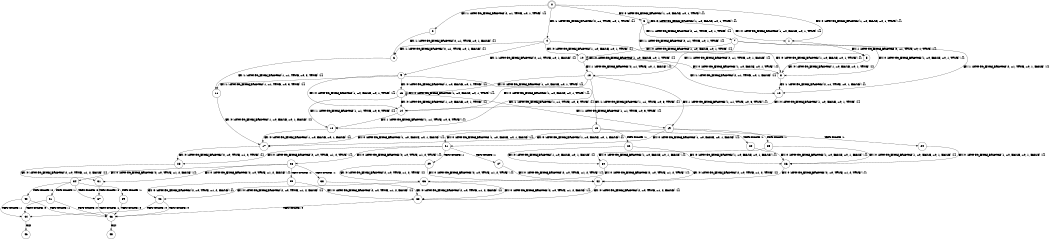 digraph BCG {
size = "7, 10.5";
center = TRUE;
node [shape = circle];
0 [peripheries = 2];
0 -> 1 [label = "EX !0 !ATOMIC_EXCH_BRANCH (1, +0, FALSE, +0, 1, TRUE) !{}"];
0 -> 2 [label = "EX !1 !ATOMIC_EXCH_BRANCH (2, +1, TRUE, +0, 1, TRUE) !{}"];
0 -> 3 [label = "EX !0 !ATOMIC_EXCH_BRANCH (1, +0, FALSE, +0, 1, TRUE) !{}"];
0 -> 4 [label = "EX !1 !ATOMIC_EXCH_BRANCH (2, +1, TRUE, +0, 1, TRUE) !{}"];
1 -> 5 [label = "EX !1 !ATOMIC_EXCH_BRANCH (2, +1, TRUE, +0, 1, TRUE) !{}"];
2 -> 6 [label = "EX !1 !ATOMIC_EXCH_BRANCH (2, +1, TRUE, +0, 1, FALSE) !{}"];
3 -> 1 [label = "EX !0 !ATOMIC_EXCH_BRANCH (1, +0, FALSE, +0, 1, TRUE) !{}"];
3 -> 5 [label = "EX !1 !ATOMIC_EXCH_BRANCH (2, +1, TRUE, +0, 1, TRUE) !{}"];
3 -> 3 [label = "EX !0 !ATOMIC_EXCH_BRANCH (1, +0, FALSE, +0, 1, TRUE) !{}"];
3 -> 7 [label = "EX !1 !ATOMIC_EXCH_BRANCH (2, +1, TRUE, +0, 1, TRUE) !{}"];
4 -> 6 [label = "EX !1 !ATOMIC_EXCH_BRANCH (2, +1, TRUE, +0, 1, FALSE) !{}"];
4 -> 8 [label = "EX !0 !ATOMIC_EXCH_BRANCH (1, +0, FALSE, +0, 1, TRUE) !{}"];
4 -> 9 [label = "EX !1 !ATOMIC_EXCH_BRANCH (2, +1, TRUE, +0, 1, FALSE) !{}"];
4 -> 10 [label = "EX !0 !ATOMIC_EXCH_BRANCH (1, +0, FALSE, +0, 1, TRUE) !{}"];
5 -> 8 [label = "EX !0 !ATOMIC_EXCH_BRANCH (1, +0, FALSE, +0, 1, TRUE) !{}"];
6 -> 11 [label = "EX !1 !ATOMIC_EXCH_BRANCH (1, +1, TRUE, +0, 3, TRUE) !{}"];
7 -> 8 [label = "EX !0 !ATOMIC_EXCH_BRANCH (1, +0, FALSE, +0, 1, TRUE) !{}"];
7 -> 12 [label = "EX !1 !ATOMIC_EXCH_BRANCH (2, +1, TRUE, +0, 1, FALSE) !{}"];
7 -> 10 [label = "EX !0 !ATOMIC_EXCH_BRANCH (1, +0, FALSE, +0, 1, TRUE) !{}"];
7 -> 13 [label = "EX !1 !ATOMIC_EXCH_BRANCH (2, +1, TRUE, +0, 1, FALSE) !{}"];
8 -> 12 [label = "EX !1 !ATOMIC_EXCH_BRANCH (2, +1, TRUE, +0, 1, FALSE) !{}"];
9 -> 11 [label = "EX !1 !ATOMIC_EXCH_BRANCH (1, +1, TRUE, +0, 3, TRUE) !{}"];
9 -> 14 [label = "EX !0 !ATOMIC_EXCH_BRANCH (1, +0, FALSE, +0, 1, TRUE) !{}"];
9 -> 15 [label = "EX !1 !ATOMIC_EXCH_BRANCH (1, +1, TRUE, +0, 3, TRUE) !{}"];
9 -> 16 [label = "EX !0 !ATOMIC_EXCH_BRANCH (1, +0, FALSE, +0, 1, TRUE) !{}"];
10 -> 8 [label = "EX !0 !ATOMIC_EXCH_BRANCH (1, +0, FALSE, +0, 1, TRUE) !{}"];
10 -> 12 [label = "EX !1 !ATOMIC_EXCH_BRANCH (2, +1, TRUE, +0, 1, FALSE) !{}"];
10 -> 10 [label = "EX !0 !ATOMIC_EXCH_BRANCH (1, +0, FALSE, +0, 1, TRUE) !{}"];
10 -> 13 [label = "EX !1 !ATOMIC_EXCH_BRANCH (2, +1, TRUE, +0, 1, FALSE) !{}"];
11 -> 17 [label = "EX !0 !ATOMIC_EXCH_BRANCH (1, +0, FALSE, +0, 1, FALSE) !{}"];
12 -> 14 [label = "EX !0 !ATOMIC_EXCH_BRANCH (1, +0, FALSE, +0, 1, TRUE) !{}"];
13 -> 14 [label = "EX !0 !ATOMIC_EXCH_BRANCH (1, +0, FALSE, +0, 1, TRUE) !{}"];
13 -> 18 [label = "EX !1 !ATOMIC_EXCH_BRANCH (1, +1, TRUE, +0, 3, TRUE) !{}"];
13 -> 16 [label = "EX !0 !ATOMIC_EXCH_BRANCH (1, +0, FALSE, +0, 1, TRUE) !{}"];
13 -> 19 [label = "EX !1 !ATOMIC_EXCH_BRANCH (1, +1, TRUE, +0, 3, TRUE) !{}"];
14 -> 18 [label = "EX !1 !ATOMIC_EXCH_BRANCH (1, +1, TRUE, +0, 3, TRUE) !{}"];
15 -> 17 [label = "EX !0 !ATOMIC_EXCH_BRANCH (1, +0, FALSE, +0, 1, FALSE) !{}"];
15 -> 20 [label = "TERMINATE !1"];
15 -> 21 [label = "EX !0 !ATOMIC_EXCH_BRANCH (1, +0, FALSE, +0, 1, FALSE) !{}"];
15 -> 22 [label = "TERMINATE !1"];
16 -> 14 [label = "EX !0 !ATOMIC_EXCH_BRANCH (1, +0, FALSE, +0, 1, TRUE) !{}"];
16 -> 18 [label = "EX !1 !ATOMIC_EXCH_BRANCH (1, +1, TRUE, +0, 3, TRUE) !{}"];
16 -> 16 [label = "EX !0 !ATOMIC_EXCH_BRANCH (1, +0, FALSE, +0, 1, TRUE) !{}"];
16 -> 19 [label = "EX !1 !ATOMIC_EXCH_BRANCH (1, +1, TRUE, +0, 3, TRUE) !{}"];
17 -> 23 [label = "EX !0 !ATOMIC_EXCH_BRANCH (2, +0, TRUE, +1, 2, TRUE) !{}"];
18 -> 17 [label = "EX !0 !ATOMIC_EXCH_BRANCH (1, +0, FALSE, +0, 1, FALSE) !{}"];
19 -> 17 [label = "EX !0 !ATOMIC_EXCH_BRANCH (1, +0, FALSE, +0, 1, FALSE) !{}"];
19 -> 24 [label = "TERMINATE !1"];
19 -> 21 [label = "EX !0 !ATOMIC_EXCH_BRANCH (1, +0, FALSE, +0, 1, FALSE) !{}"];
19 -> 25 [label = "TERMINATE !1"];
20 -> 26 [label = "EX !0 !ATOMIC_EXCH_BRANCH (1, +0, FALSE, +0, 1, FALSE) !{}"];
21 -> 23 [label = "EX !0 !ATOMIC_EXCH_BRANCH (2, +0, TRUE, +1, 2, TRUE) !{}"];
21 -> 27 [label = "TERMINATE !1"];
21 -> 28 [label = "EX !0 !ATOMIC_EXCH_BRANCH (2, +0, TRUE, +1, 2, TRUE) !{}"];
21 -> 29 [label = "TERMINATE !1"];
22 -> 26 [label = "EX !0 !ATOMIC_EXCH_BRANCH (1, +0, FALSE, +0, 1, FALSE) !{}"];
22 -> 30 [label = "EX !0 !ATOMIC_EXCH_BRANCH (1, +0, FALSE, +0, 1, FALSE) !{}"];
23 -> 31 [label = "EX !0 !ATOMIC_EXCH_BRANCH (2, +0, TRUE, +1, 2, FALSE) !{}"];
24 -> 26 [label = "EX !0 !ATOMIC_EXCH_BRANCH (1, +0, FALSE, +0, 1, FALSE) !{}"];
25 -> 26 [label = "EX !0 !ATOMIC_EXCH_BRANCH (1, +0, FALSE, +0, 1, FALSE) !{}"];
25 -> 30 [label = "EX !0 !ATOMIC_EXCH_BRANCH (1, +0, FALSE, +0, 1, FALSE) !{}"];
26 -> 32 [label = "EX !0 !ATOMIC_EXCH_BRANCH (2, +0, TRUE, +1, 2, TRUE) !{}"];
27 -> 32 [label = "EX !0 !ATOMIC_EXCH_BRANCH (2, +0, TRUE, +1, 2, TRUE) !{}"];
28 -> 31 [label = "EX !0 !ATOMIC_EXCH_BRANCH (2, +0, TRUE, +1, 2, FALSE) !{}"];
28 -> 33 [label = "TERMINATE !1"];
28 -> 34 [label = "EX !0 !ATOMIC_EXCH_BRANCH (2, +0, TRUE, +1, 2, FALSE) !{}"];
28 -> 35 [label = "TERMINATE !1"];
29 -> 32 [label = "EX !0 !ATOMIC_EXCH_BRANCH (2, +0, TRUE, +1, 2, TRUE) !{}"];
29 -> 36 [label = "EX !0 !ATOMIC_EXCH_BRANCH (2, +0, TRUE, +1, 2, TRUE) !{}"];
30 -> 32 [label = "EX !0 !ATOMIC_EXCH_BRANCH (2, +0, TRUE, +1, 2, TRUE) !{}"];
30 -> 36 [label = "EX !0 !ATOMIC_EXCH_BRANCH (2, +0, TRUE, +1, 2, TRUE) !{}"];
31 -> 37 [label = "TERMINATE !0"];
32 -> 38 [label = "EX !0 !ATOMIC_EXCH_BRANCH (2, +0, TRUE, +1, 2, FALSE) !{}"];
33 -> 38 [label = "EX !0 !ATOMIC_EXCH_BRANCH (2, +0, TRUE, +1, 2, FALSE) !{}"];
34 -> 37 [label = "TERMINATE !0"];
34 -> 39 [label = "TERMINATE !1"];
34 -> 40 [label = "TERMINATE !0"];
34 -> 41 [label = "TERMINATE !1"];
35 -> 38 [label = "EX !0 !ATOMIC_EXCH_BRANCH (2, +0, TRUE, +1, 2, FALSE) !{}"];
35 -> 42 [label = "EX !0 !ATOMIC_EXCH_BRANCH (2, +0, TRUE, +1, 2, FALSE) !{}"];
36 -> 38 [label = "EX !0 !ATOMIC_EXCH_BRANCH (2, +0, TRUE, +1, 2, FALSE) !{}"];
36 -> 42 [label = "EX !0 !ATOMIC_EXCH_BRANCH (2, +0, TRUE, +1, 2, FALSE) !{}"];
37 -> 43 [label = "TERMINATE !1"];
38 -> 43 [label = "TERMINATE !0"];
39 -> 43 [label = "TERMINATE !0"];
40 -> 43 [label = "TERMINATE !1"];
40 -> 44 [label = "TERMINATE !1"];
41 -> 43 [label = "TERMINATE !0"];
41 -> 44 [label = "TERMINATE !0"];
42 -> 43 [label = "TERMINATE !0"];
42 -> 44 [label = "TERMINATE !0"];
43 -> 45 [label = "exit"];
44 -> 46 [label = "exit"];
}
